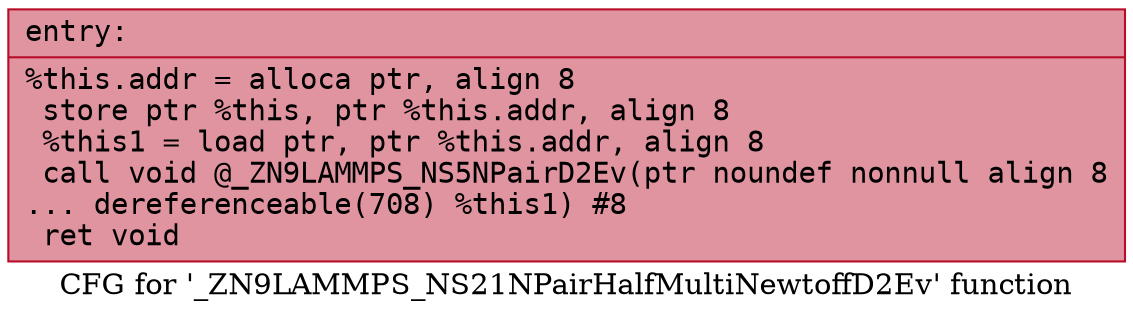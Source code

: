 digraph "CFG for '_ZN9LAMMPS_NS21NPairHalfMultiNewtoffD2Ev' function" {
	label="CFG for '_ZN9LAMMPS_NS21NPairHalfMultiNewtoffD2Ev' function";

	Node0x5638f78085b0 [shape=record,color="#b70d28ff", style=filled, fillcolor="#b70d2870" fontname="Courier",label="{entry:\l|  %this.addr = alloca ptr, align 8\l  store ptr %this, ptr %this.addr, align 8\l  %this1 = load ptr, ptr %this.addr, align 8\l  call void @_ZN9LAMMPS_NS5NPairD2Ev(ptr noundef nonnull align 8\l... dereferenceable(708) %this1) #8\l  ret void\l}"];
}
